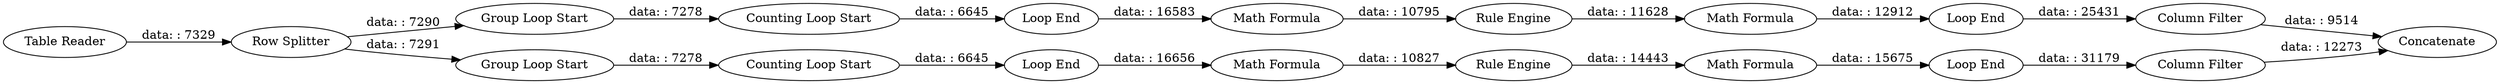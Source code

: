 digraph {
	"8543408161166292034_22" [label=Concatenate]
	"8543408161166292034_4" [label="Counting Loop Start"]
	"8543408161166292034_14" [label="Rule Engine"]
	"8543408161166292034_19" [label="Loop End"]
	"8543408161166292034_9" [label="Group Loop Start"]
	"8543408161166292034_16" [label="Column Filter"]
	"8543408161166292034_20" [label="Column Filter"]
	"8543408161166292034_15" [label="Loop End"]
	"8543408161166292034_7" [label="Math Formula"]
	"8543408161166292034_1" [label="Table Reader"]
	"8543408161166292034_11" [label="Loop End"]
	"8543408161166292034_10" [label="Math Formula"]
	"8543408161166292034_13" [label="Math Formula"]
	"8543408161166292034_12" [label="Counting Loop Start"]
	"8543408161166292034_3" [label="Row Splitter"]
	"8543408161166292034_18" [label="Rule Engine"]
	"8543408161166292034_6" [label="Loop End"]
	"8543408161166292034_8" [label="Math Formula"]
	"8543408161166292034_2" [label="Group Loop Start"]
	"8543408161166292034_2" -> "8543408161166292034_4" [label="data: : 7278"]
	"8543408161166292034_9" -> "8543408161166292034_12" [label="data: : 7278"]
	"8543408161166292034_11" -> "8543408161166292034_10" [label="data: : 16583"]
	"8543408161166292034_10" -> "8543408161166292034_18" [label="data: : 10795"]
	"8543408161166292034_6" -> "8543408161166292034_7" [label="data: : 16656"]
	"8543408161166292034_3" -> "8543408161166292034_9" [label="data: : 7290"]
	"8543408161166292034_19" -> "8543408161166292034_20" [label="data: : 25431"]
	"8543408161166292034_12" -> "8543408161166292034_11" [label="data: : 6645"]
	"8543408161166292034_7" -> "8543408161166292034_14" [label="data: : 10827"]
	"8543408161166292034_13" -> "8543408161166292034_19" [label="data: : 12912"]
	"8543408161166292034_4" -> "8543408161166292034_6" [label="data: : 6645"]
	"8543408161166292034_16" -> "8543408161166292034_22" [label="data: : 12273"]
	"8543408161166292034_20" -> "8543408161166292034_22" [label="data: : 9514"]
	"8543408161166292034_3" -> "8543408161166292034_2" [label="data: : 7291"]
	"8543408161166292034_1" -> "8543408161166292034_3" [label="data: : 7329"]
	"8543408161166292034_8" -> "8543408161166292034_15" [label="data: : 15675"]
	"8543408161166292034_15" -> "8543408161166292034_16" [label="data: : 31179"]
	"8543408161166292034_18" -> "8543408161166292034_13" [label="data: : 11628"]
	"8543408161166292034_14" -> "8543408161166292034_8" [label="data: : 14443"]
	rankdir=LR
}
